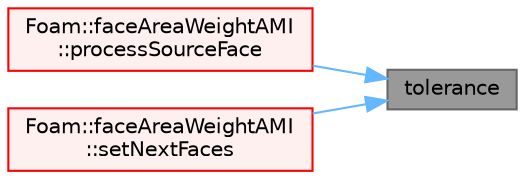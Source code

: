 digraph "tolerance"
{
 // LATEX_PDF_SIZE
  bgcolor="transparent";
  edge [fontname=Helvetica,fontsize=10,labelfontname=Helvetica,labelfontsize=10];
  node [fontname=Helvetica,fontsize=10,shape=box,height=0.2,width=0.4];
  rankdir="RL";
  Node1 [id="Node000001",label="tolerance",height=0.2,width=0.4,color="gray40", fillcolor="grey60", style="filled", fontcolor="black",tooltip=" "];
  Node1 -> Node2 [id="edge1_Node000001_Node000002",dir="back",color="steelblue1",style="solid",tooltip=" "];
  Node2 [id="Node000002",label="Foam::faceAreaWeightAMI\l::processSourceFace",height=0.2,width=0.4,color="red", fillcolor="#FFF0F0", style="filled",URL="$classFoam_1_1faceAreaWeightAMI.html#a13f4bd32bd5a016e16c1e7048b12cae3",tooltip=" "];
  Node1 -> Node4 [id="edge2_Node000001_Node000004",dir="back",color="steelblue1",style="solid",tooltip=" "];
  Node4 [id="Node000004",label="Foam::faceAreaWeightAMI\l::setNextFaces",height=0.2,width=0.4,color="red", fillcolor="#FFF0F0", style="filled",URL="$classFoam_1_1faceAreaWeightAMI.html#a5009954d5d785ae4e490cb99a5631b7d",tooltip=" "];
}
